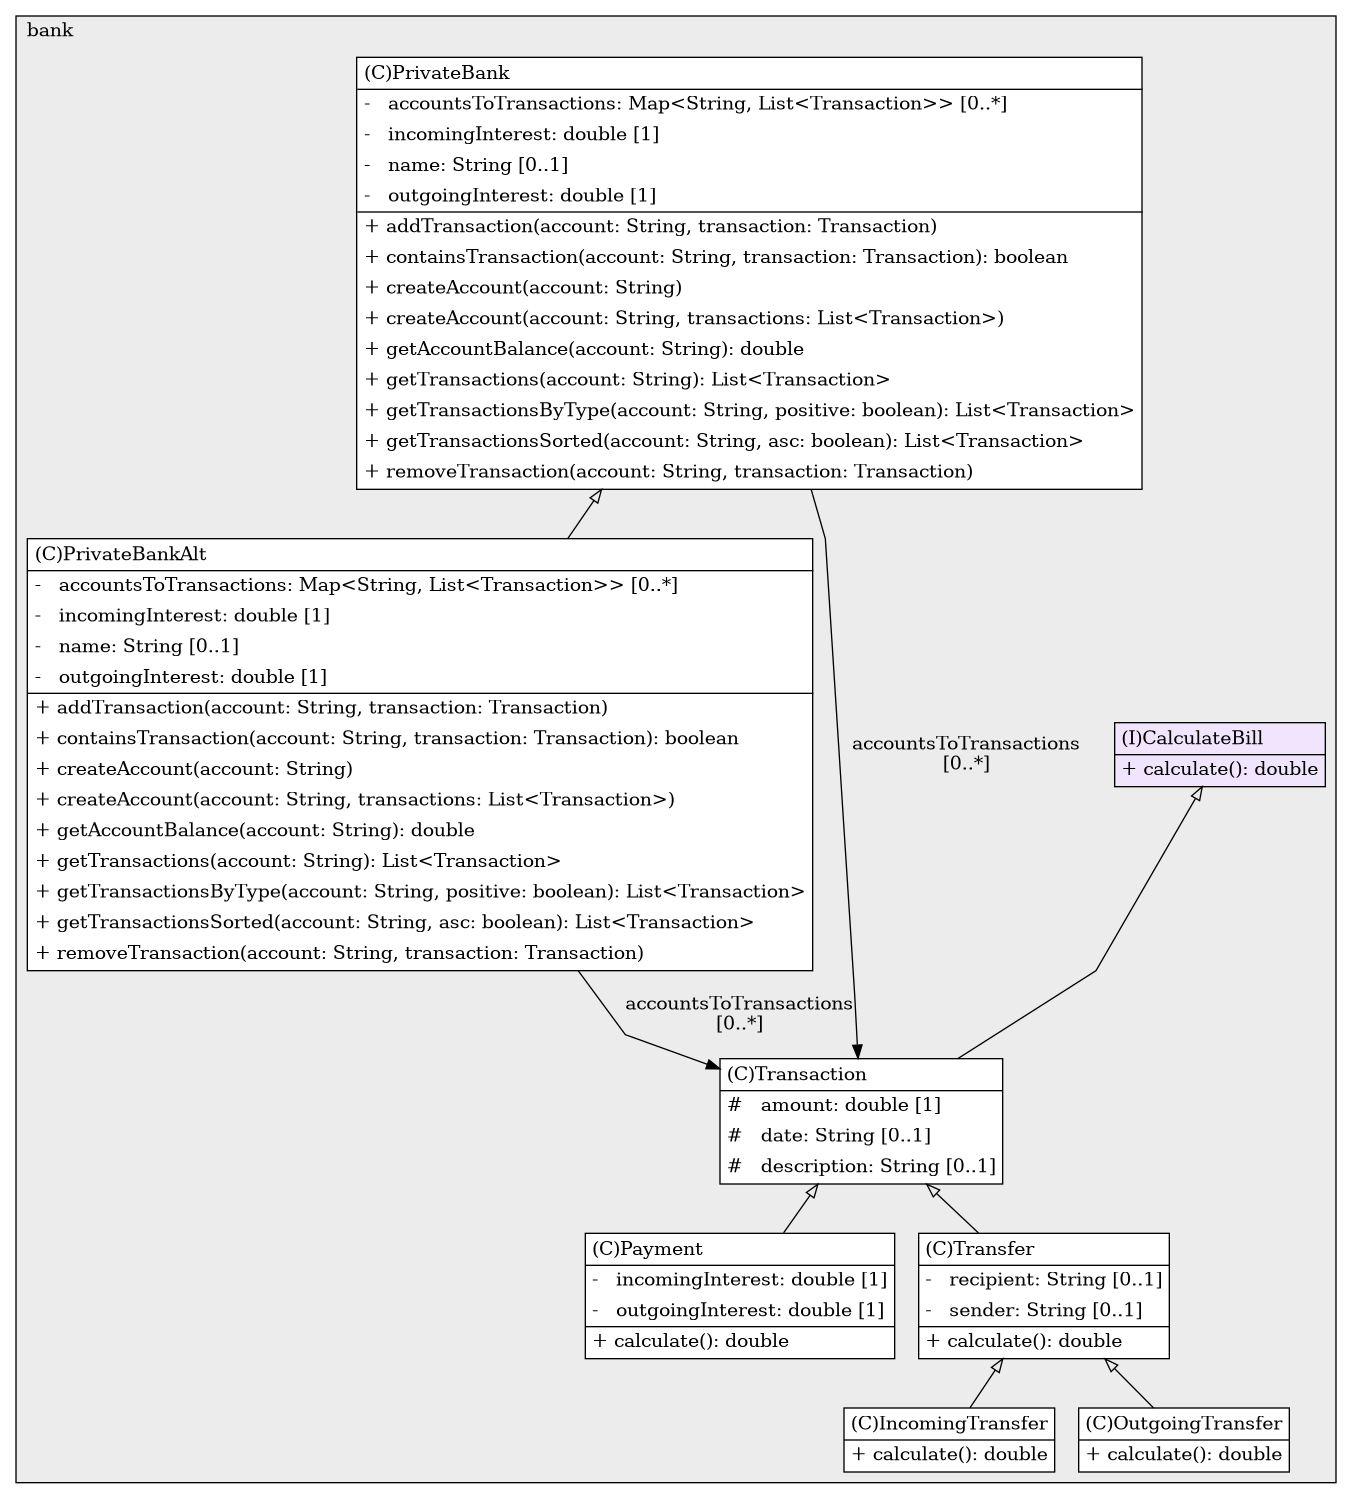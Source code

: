 @startuml

/' diagram meta data start
config=StructureConfiguration;
{
  "projectClassification": {
    "searchMode": "OpenProject", // OpenProject, AllProjects
    "includedProjects": "",
    "pathEndKeywords": "*.impl",
    "isClientPath": "",
    "isClientName": "",
    "isTestPath": "",
    "isTestName": "",
    "isMappingPath": "",
    "isMappingName": "",
    "isDataAccessPath": "",
    "isDataAccessName": "",
    "isDataStructurePath": "",
    "isDataStructureName": "",
    "isInterfaceStructuresPath": "",
    "isInterfaceStructuresName": "",
    "isEntryPointPath": "",
    "isEntryPointName": ""
  },
  "graphRestriction": {
    "classPackageExcludeFilter": "",
    "classPackageIncludeFilter": "",
    "classNameExcludeFilter": "",
    "classNameIncludeFilter": "",
    "methodNameExcludeFilter": "",
    "methodNameIncludeFilter": "",
    "removeByInheritance": "", // inheritance/annotation based filtering is done in a second step
    "removeByAnnotation": "",
    "removeByClassPackage": "", // cleanup the graph after inheritance/annotation based filtering is done
    "removeByClassName": "",
    "cutMappings": false,
    "cutEnum": true,
    "cutTests": true,
    "cutClient": true,
    "cutDataAccess": false,
    "cutInterfaceStructures": false,
    "cutDataStructures": false,
    "cutGetterAndSetter": true,
    "cutConstructors": true
  },
  "graphTraversal": {
    "forwardDepth": 6,
    "backwardDepth": 6,
    "classPackageExcludeFilter": "",
    "classPackageIncludeFilter": "",
    "classNameExcludeFilter": "",
    "classNameIncludeFilter": "",
    "methodNameExcludeFilter": "",
    "methodNameIncludeFilter": "",
    "hideMappings": false,
    "hideDataStructures": false,
    "hidePrivateMethods": true,
    "hideInterfaceCalls": true, // indirection: implementation -> interface (is hidden) -> implementation
    "onlyShowApplicationEntryPoints": false // root node is included
  },
  "details": {
    "aggregation": "GroupByClass", // ByClass, GroupByClass, None
    "showClassGenericTypes": true,
    "showMethods": true,
    "showMethodParameterNames": true,
    "showMethodParameterTypes": true,
    "showMethodReturnType": true,
    "showPackageLevels": 2,
    "showDetailedClassStructure": true
  },
  "rootClass": "bank.CalculateBill"
}
diagram meta data end '/



digraph g {
    rankdir="TB"
    splines=polyline
    

'nodes 
subgraph cluster_3016252 { 
   	label=bank
	labeljust=l
	fillcolor="#ececec"
	style=filled
   
   CalculateBill3016252[
	label=<<TABLE BORDER="1" CELLBORDER="0" CELLPADDING="4" CELLSPACING="0">
<TR><TD ALIGN="LEFT" >(I)CalculateBill</TD></TR>
<HR/>
<TR><TD ALIGN="LEFT" >+ calculate(): double</TD></TR>
</TABLE>>
	style=filled
	margin=0
	shape=plaintext
	fillcolor="#F1E5FD"
];

IncomingTransfer3016252[
	label=<<TABLE BORDER="1" CELLBORDER="0" CELLPADDING="4" CELLSPACING="0">
<TR><TD ALIGN="LEFT" >(C)IncomingTransfer</TD></TR>
<HR/>
<TR><TD ALIGN="LEFT" >+ calculate(): double</TD></TR>
</TABLE>>
	style=filled
	margin=0
	shape=plaintext
	fillcolor="#FFFFFF"
];

OutgoingTransfer3016252[
	label=<<TABLE BORDER="1" CELLBORDER="0" CELLPADDING="4" CELLSPACING="0">
<TR><TD ALIGN="LEFT" >(C)OutgoingTransfer</TD></TR>
<HR/>
<TR><TD ALIGN="LEFT" >+ calculate(): double</TD></TR>
</TABLE>>
	style=filled
	margin=0
	shape=plaintext
	fillcolor="#FFFFFF"
];

Payment3016252[
	label=<<TABLE BORDER="1" CELLBORDER="0" CELLPADDING="4" CELLSPACING="0">
<TR><TD ALIGN="LEFT" >(C)Payment</TD></TR>
<HR/>
<TR><TD ALIGN="LEFT" >-   incomingInterest: double [1]</TD></TR>
<TR><TD ALIGN="LEFT" >-   outgoingInterest: double [1]</TD></TR>
<HR/>
<TR><TD ALIGN="LEFT" >+ calculate(): double</TD></TR>
</TABLE>>
	style=filled
	margin=0
	shape=plaintext
	fillcolor="#FFFFFF"
];

PrivateBank3016252[
	label=<<TABLE BORDER="1" CELLBORDER="0" CELLPADDING="4" CELLSPACING="0">
<TR><TD ALIGN="LEFT" >(C)PrivateBank</TD></TR>
<HR/>
<TR><TD ALIGN="LEFT" >-   accountsToTransactions: Map&lt;String, List&lt;Transaction&gt;&gt; [0..*]</TD></TR>
<TR><TD ALIGN="LEFT" >-   incomingInterest: double [1]</TD></TR>
<TR><TD ALIGN="LEFT" >-   name: String [0..1]</TD></TR>
<TR><TD ALIGN="LEFT" >-   outgoingInterest: double [1]</TD></TR>
<HR/>
<TR><TD ALIGN="LEFT" >+ addTransaction(account: String, transaction: Transaction)</TD></TR>
<TR><TD ALIGN="LEFT" >+ containsTransaction(account: String, transaction: Transaction): boolean</TD></TR>
<TR><TD ALIGN="LEFT" >+ createAccount(account: String)</TD></TR>
<TR><TD ALIGN="LEFT" >+ createAccount(account: String, transactions: List&lt;Transaction&gt;)</TD></TR>
<TR><TD ALIGN="LEFT" >+ getAccountBalance(account: String): double</TD></TR>
<TR><TD ALIGN="LEFT" >+ getTransactions(account: String): List&lt;Transaction&gt;</TD></TR>
<TR><TD ALIGN="LEFT" >+ getTransactionsByType(account: String, positive: boolean): List&lt;Transaction&gt;</TD></TR>
<TR><TD ALIGN="LEFT" >+ getTransactionsSorted(account: String, asc: boolean): List&lt;Transaction&gt;</TD></TR>
<TR><TD ALIGN="LEFT" >+ removeTransaction(account: String, transaction: Transaction)</TD></TR>
</TABLE>>
	style=filled
	margin=0
	shape=plaintext
	fillcolor="#FFFFFF"
];

PrivateBankAlt3016252[
	label=<<TABLE BORDER="1" CELLBORDER="0" CELLPADDING="4" CELLSPACING="0">
<TR><TD ALIGN="LEFT" >(C)PrivateBankAlt</TD></TR>
<HR/>
<TR><TD ALIGN="LEFT" >-   accountsToTransactions: Map&lt;String, List&lt;Transaction&gt;&gt; [0..*]</TD></TR>
<TR><TD ALIGN="LEFT" >-   incomingInterest: double [1]</TD></TR>
<TR><TD ALIGN="LEFT" >-   name: String [0..1]</TD></TR>
<TR><TD ALIGN="LEFT" >-   outgoingInterest: double [1]</TD></TR>
<HR/>
<TR><TD ALIGN="LEFT" >+ addTransaction(account: String, transaction: Transaction)</TD></TR>
<TR><TD ALIGN="LEFT" >+ containsTransaction(account: String, transaction: Transaction): boolean</TD></TR>
<TR><TD ALIGN="LEFT" >+ createAccount(account: String)</TD></TR>
<TR><TD ALIGN="LEFT" >+ createAccount(account: String, transactions: List&lt;Transaction&gt;)</TD></TR>
<TR><TD ALIGN="LEFT" >+ getAccountBalance(account: String): double</TD></TR>
<TR><TD ALIGN="LEFT" >+ getTransactions(account: String): List&lt;Transaction&gt;</TD></TR>
<TR><TD ALIGN="LEFT" >+ getTransactionsByType(account: String, positive: boolean): List&lt;Transaction&gt;</TD></TR>
<TR><TD ALIGN="LEFT" >+ getTransactionsSorted(account: String, asc: boolean): List&lt;Transaction&gt;</TD></TR>
<TR><TD ALIGN="LEFT" >+ removeTransaction(account: String, transaction: Transaction)</TD></TR>
</TABLE>>
	style=filled
	margin=0
	shape=plaintext
	fillcolor="#FFFFFF"
];

Transaction3016252[
	label=<<TABLE BORDER="1" CELLBORDER="0" CELLPADDING="4" CELLSPACING="0">
<TR><TD ALIGN="LEFT" >(C)Transaction</TD></TR>
<HR/>
<TR><TD ALIGN="LEFT" >#   amount: double [1]</TD></TR>
<TR><TD ALIGN="LEFT" >#   date: String [0..1]</TD></TR>
<TR><TD ALIGN="LEFT" >#   description: String [0..1]</TD></TR>
</TABLE>>
	style=filled
	margin=0
	shape=plaintext
	fillcolor="#FFFFFF"
];

Transfer3016252[
	label=<<TABLE BORDER="1" CELLBORDER="0" CELLPADDING="4" CELLSPACING="0">
<TR><TD ALIGN="LEFT" >(C)Transfer</TD></TR>
<HR/>
<TR><TD ALIGN="LEFT" >-   recipient: String [0..1]</TD></TR>
<TR><TD ALIGN="LEFT" >-   sender: String [0..1]</TD></TR>
<HR/>
<TR><TD ALIGN="LEFT" >+ calculate(): double</TD></TR>
</TABLE>>
	style=filled
	margin=0
	shape=plaintext
	fillcolor="#FFFFFF"
];
} 

'edges    
CalculateBill3016252 -> Transaction3016252[arrowhead=none, arrowtail=empty, dir=both];
PrivateBank3016252 -> PrivateBankAlt3016252[arrowhead=none, arrowtail=empty, dir=both];
PrivateBank3016252 -> Transaction3016252[label="accountsToTransactions
[0..*]"];
PrivateBankAlt3016252 -> Transaction3016252[label="accountsToTransactions
[0..*]"];
Transaction3016252 -> Payment3016252[arrowhead=none, arrowtail=empty, dir=both];
Transaction3016252 -> Transfer3016252[arrowhead=none, arrowtail=empty, dir=both];
Transfer3016252 -> IncomingTransfer3016252[arrowhead=none, arrowtail=empty, dir=both];
Transfer3016252 -> OutgoingTransfer3016252[arrowhead=none, arrowtail=empty, dir=both];
    
}
@enduml